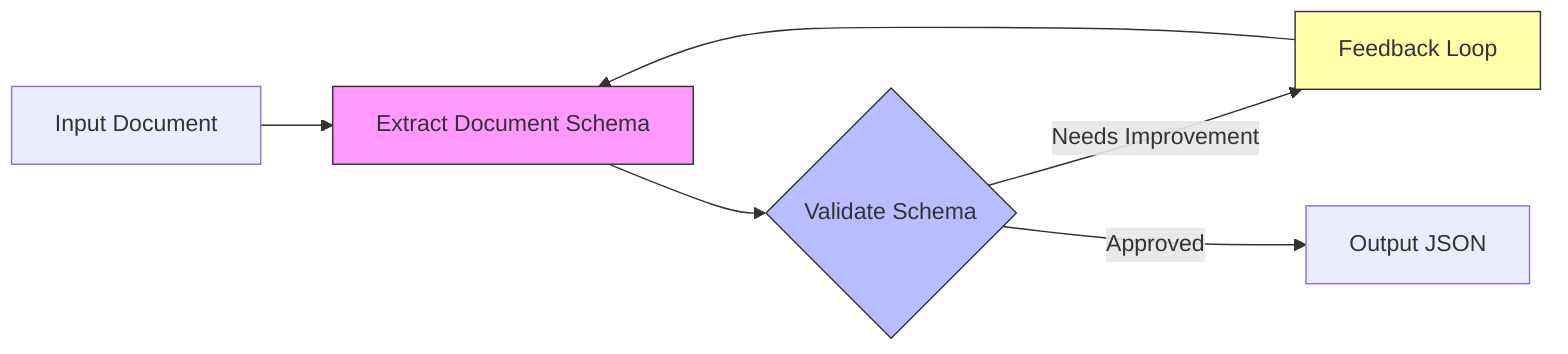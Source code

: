graph LR
    A[Input Document] --> B[Extract Document Schema]
    B --> C{Validate Schema}
    C -->|Needs Improvement| D[Feedback Loop]
    D --> B
    C -->|Approved| E[Output JSON]

    style B fill:#f9f,stroke:#333
    style C fill:#bbf,stroke:#333
    style D fill:#ffa,stroke:#333